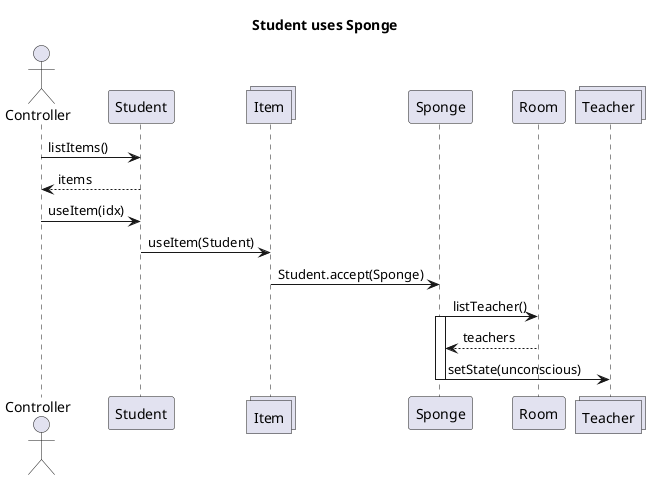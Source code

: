 @startuml
title Student uses Sponge

actor Controller as c order 1
collections Item as Item order 30
participant Student order 20
participant Sponge order 40
participant Room order 50
collections Teacher as t order 60

c -> Student : listItems()
Student --> c : items
c -> Student : useItem(idx)
Student -> Item : useItem(Student)

Item -> Sponge : Student.accept(Sponge)
Sponge -> Room : listTeacher()
Activate Sponge
Room --> Sponge : teachers
Sponge -> t : setState(unconscious) 
Deactivate Sponge

@enduml